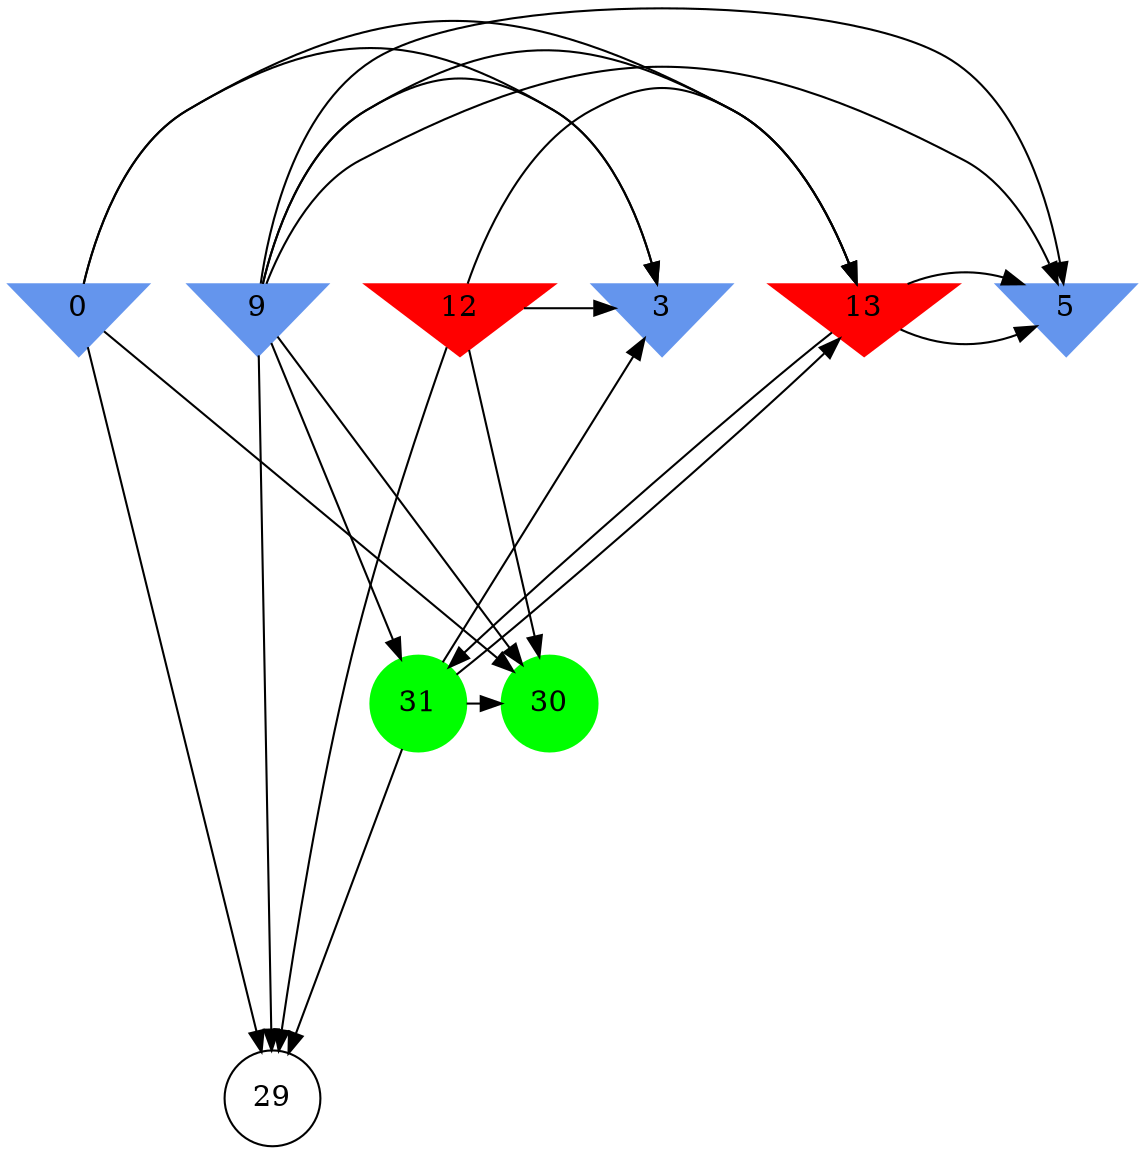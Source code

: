 digraph brain {
	ranksep=2.0;
	0 [shape=invtriangle,style=filled,color=cornflowerblue];
	3 [shape=invtriangle,style=filled,color=cornflowerblue];
	5 [shape=invtriangle,style=filled,color=cornflowerblue];
	9 [shape=invtriangle,style=filled,color=cornflowerblue];
	12 [shape=invtriangle,style=filled,color=red];
	13 [shape=invtriangle,style=filled,color=red];
	29 [shape=circle,color=black];
	30 [shape=circle,style=filled,color=green];
	31 [shape=circle,style=filled,color=green];
	13	->	5;
	13	->	5;
	13	->	31;
	9	->	5;
	9	->	5;
	9	->	31;
	9	->	30;
	9	->	13;
	9	->	29;
	9	->	3;
	31	->	30;
	31	->	13;
	31	->	29;
	31	->	3;
	0	->	30;
	0	->	13;
	0	->	29;
	0	->	3;
	12	->	30;
	12	->	13;
	12	->	29;
	12	->	3;
	{ rank=same; 0; 3; 5; 9; 12; 13; }
	{ rank=same; 29; }
	{ rank=same; 30; 31; }
}
